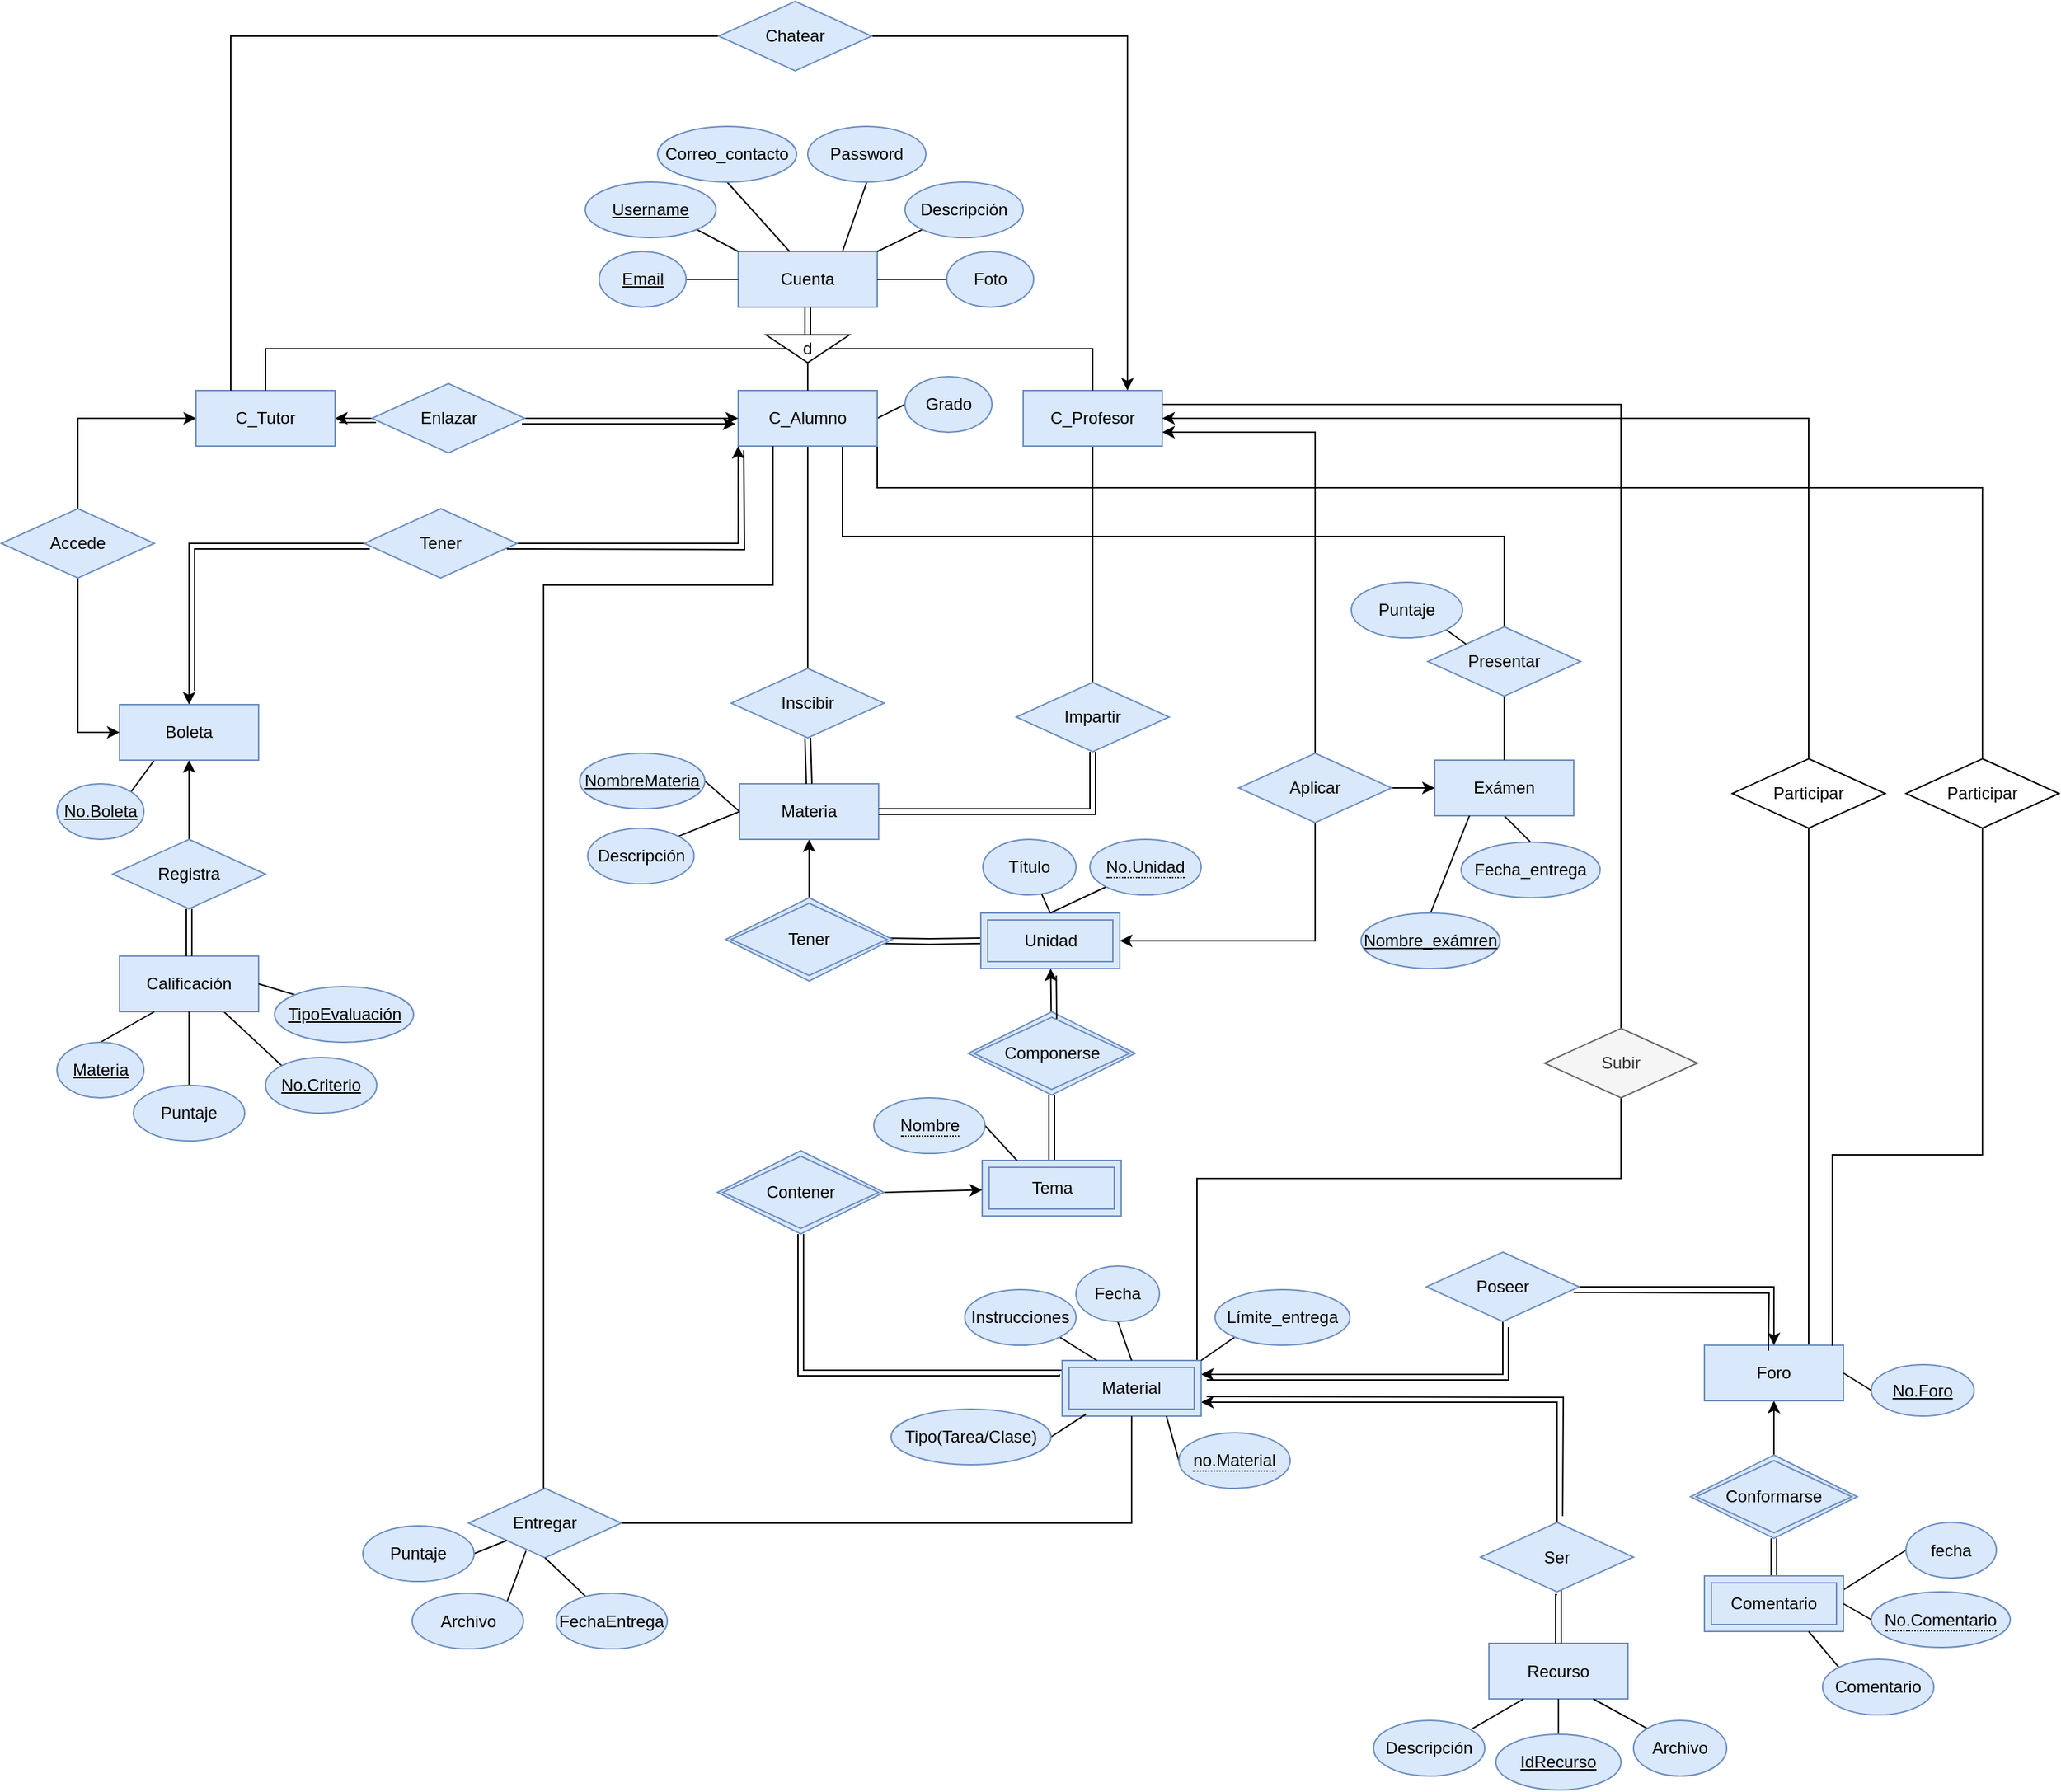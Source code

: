 <mxfile version="13.6.6" type="device"><diagram id="WySbL6MYaq9-6-eBCLSm" name="Page-1"><mxGraphModel dx="1757" dy="566" grid="1" gridSize="10" guides="1" tooltips="1" connect="1" arrows="1" fold="1" page="1" pageScale="1" pageWidth="827" pageHeight="1169" math="0" shadow="0"><root><mxCell id="0"/><mxCell id="1" parent="0"/><mxCell id="_oLDaDZmC-mswUm75l76-1" style="edgeStyle=orthogonalEdgeStyle;rounded=0;orthogonalLoop=1;jettySize=auto;html=1;exitX=0.5;exitY=1;exitDx=0;exitDy=0;endArrow=none;endFill=0;shape=link;" parent="1" source="mYcBq6DHK4GSFXel-w4P-1" target="mYcBq6DHK4GSFXel-w4P-11" edge="1"><mxGeometry relative="1" as="geometry"/></mxCell><mxCell id="mYcBq6DHK4GSFXel-w4P-1" value="Cuenta" style="rounded=0;whiteSpace=wrap;html=1;fillColor=#dae8fc;strokeColor=#6c8ebf;" parent="1" vertex="1"><mxGeometry x="430" y="290" width="100" height="40" as="geometry"/></mxCell><mxCell id="_oLDaDZmC-mswUm75l76-26" style="edgeStyle=orthogonalEdgeStyle;rounded=0;orthogonalLoop=1;jettySize=auto;html=1;exitX=1;exitY=0.5;exitDx=0;exitDy=0;entryX=0;entryY=0.5;entryDx=0;entryDy=0;endArrow=none;endFill=0;startArrow=classic;startFill=1;" parent="1" source="mYcBq6DHK4GSFXel-w4P-2" target="_oLDaDZmC-mswUm75l76-25" edge="1"><mxGeometry relative="1" as="geometry"/></mxCell><mxCell id="_oLDaDZmC-mswUm75l76-210" style="edgeStyle=orthogonalEdgeStyle;rounded=0;orthogonalLoop=1;jettySize=auto;html=1;exitX=0;exitY=0.5;exitDx=0;exitDy=0;entryX=0.5;entryY=0;entryDx=0;entryDy=0;endArrow=none;endFill=0;startArrow=classic;startFill=1;" parent="1" source="mYcBq6DHK4GSFXel-w4P-2" target="_oLDaDZmC-mswUm75l76-209" edge="1"><mxGeometry relative="1" as="geometry"/></mxCell><mxCell id="mYcBq6DHK4GSFXel-w4P-2" value="C_Tutor" style="rounded=0;whiteSpace=wrap;html=1;fillColor=#dae8fc;strokeColor=#6c8ebf;" parent="1" vertex="1"><mxGeometry x="40" y="390" width="100" height="40" as="geometry"/></mxCell><mxCell id="_oLDaDZmC-mswUm75l76-12" style="edgeStyle=none;rounded=0;orthogonalLoop=1;jettySize=auto;html=1;exitX=0.5;exitY=1;exitDx=0;exitDy=0;endArrow=none;endFill=0;" parent="1" source="mYcBq6DHK4GSFXel-w4P-3" target="_oLDaDZmC-mswUm75l76-11" edge="1"><mxGeometry relative="1" as="geometry"/></mxCell><mxCell id="_oLDaDZmC-mswUm75l76-102" style="rounded=0;orthogonalLoop=1;jettySize=auto;html=1;exitX=1;exitY=0.5;exitDx=0;exitDy=0;entryX=0;entryY=0.5;entryDx=0;entryDy=0;endArrow=none;endFill=0;" parent="1" source="mYcBq6DHK4GSFXel-w4P-3" target="_oLDaDZmC-mswUm75l76-101" edge="1"><mxGeometry relative="1" as="geometry"/></mxCell><mxCell id="_oLDaDZmC-mswUm75l76-193" style="edgeStyle=orthogonalEdgeStyle;rounded=0;orthogonalLoop=1;jettySize=auto;html=1;exitX=0.75;exitY=1;exitDx=0;exitDy=0;entryX=0.5;entryY=0;entryDx=0;entryDy=0;endArrow=none;endFill=0;" parent="1" source="mYcBq6DHK4GSFXel-w4P-3" target="_oLDaDZmC-mswUm75l76-191" edge="1"><mxGeometry relative="1" as="geometry"/></mxCell><mxCell id="AHeeA7JAbzHC7qbtWUAw-14" style="edgeStyle=orthogonalEdgeStyle;rounded=0;orthogonalLoop=1;jettySize=auto;html=1;exitX=1;exitY=1;exitDx=0;exitDy=0;endArrow=none;endFill=0;entryX=0.5;entryY=0;entryDx=0;entryDy=0;" parent="1" source="mYcBq6DHK4GSFXel-w4P-3" target="AHeeA7JAbzHC7qbtWUAw-15" edge="1"><mxGeometry relative="1" as="geometry"><mxPoint x="1310" y="510" as="targetPoint"/><Array as="points"><mxPoint x="530" y="460"/><mxPoint x="1325" y="460"/></Array></mxGeometry></mxCell><mxCell id="mYcBq6DHK4GSFXel-w4P-3" value="C_Alumno" style="rounded=0;whiteSpace=wrap;html=1;fillColor=#dae8fc;strokeColor=#6c8ebf;" parent="1" vertex="1"><mxGeometry x="430" y="390" width="100" height="40" as="geometry"/></mxCell><mxCell id="_oLDaDZmC-mswUm75l76-15" style="edgeStyle=orthogonalEdgeStyle;rounded=0;orthogonalLoop=1;jettySize=auto;html=1;exitX=0.5;exitY=1;exitDx=0;exitDy=0;entryX=0.5;entryY=0;entryDx=0;entryDy=0;endArrow=none;endFill=0;" parent="1" source="mYcBq6DHK4GSFXel-w4P-4" target="_oLDaDZmC-mswUm75l76-14" edge="1"><mxGeometry relative="1" as="geometry"/></mxCell><mxCell id="_oLDaDZmC-mswUm75l76-77" style="edgeStyle=orthogonalEdgeStyle;rounded=0;orthogonalLoop=1;jettySize=auto;html=1;exitX=1;exitY=0.25;exitDx=0;exitDy=0;entryX=0.5;entryY=0;entryDx=0;entryDy=0;endArrow=none;endFill=0;" parent="1" source="mYcBq6DHK4GSFXel-w4P-4" target="_oLDaDZmC-mswUm75l76-56" edge="1"><mxGeometry relative="1" as="geometry"><Array as="points"><mxPoint x="1065" y="400"/></Array></mxGeometry></mxCell><mxCell id="_oLDaDZmC-mswUm75l76-78" style="edgeStyle=orthogonalEdgeStyle;rounded=0;orthogonalLoop=1;jettySize=auto;html=1;exitX=1;exitY=0.75;exitDx=0;exitDy=0;entryX=0.5;entryY=0;entryDx=0;entryDy=0;endArrow=none;endFill=0;startArrow=classic;startFill=1;" parent="1" source="mYcBq6DHK4GSFXel-w4P-4" target="_oLDaDZmC-mswUm75l76-59" edge="1"><mxGeometry relative="1" as="geometry"/></mxCell><mxCell id="AHeeA7JAbzHC7qbtWUAw-11" style="edgeStyle=orthogonalEdgeStyle;rounded=0;orthogonalLoop=1;jettySize=auto;html=1;exitX=0.5;exitY=1;exitDx=0;exitDy=0;entryX=0.75;entryY=0;entryDx=0;entryDy=0;endArrow=none;endFill=0;" parent="1" source="AHeeA7JAbzHC7qbtWUAw-12" target="_oLDaDZmC-mswUm75l76-81" edge="1"><mxGeometry relative="1" as="geometry"/></mxCell><mxCell id="mYcBq6DHK4GSFXel-w4P-4" value="C_Profesor" style="rounded=0;whiteSpace=wrap;html=1;fillColor=#dae8fc;strokeColor=#6c8ebf;" parent="1" vertex="1"><mxGeometry x="635" y="390" width="100" height="40" as="geometry"/></mxCell><mxCell id="mYcBq6DHK4GSFXel-w4P-6" style="rounded=0;orthogonalLoop=1;jettySize=auto;html=1;exitX=1;exitY=1;exitDx=0;exitDy=0;entryX=0;entryY=0;entryDx=0;entryDy=0;endArrow=none;endFill=0;" parent="1" source="mYcBq6DHK4GSFXel-w4P-5" target="mYcBq6DHK4GSFXel-w4P-1" edge="1"><mxGeometry relative="1" as="geometry"/></mxCell><mxCell id="mYcBq6DHK4GSFXel-w4P-5" value="Username" style="ellipse;whiteSpace=wrap;html=1;fontStyle=4;fillColor=#dae8fc;strokeColor=#6c8ebf;" parent="1" vertex="1"><mxGeometry x="320" y="240" width="94" height="40" as="geometry"/></mxCell><mxCell id="mYcBq6DHK4GSFXel-w4P-8" style="edgeStyle=none;rounded=0;orthogonalLoop=1;jettySize=auto;html=1;exitX=0.5;exitY=1;exitDx=0;exitDy=0;entryX=0.75;entryY=0;entryDx=0;entryDy=0;endArrow=none;endFill=0;" parent="1" source="mYcBq6DHK4GSFXel-w4P-7" target="mYcBq6DHK4GSFXel-w4P-1" edge="1"><mxGeometry relative="1" as="geometry"/></mxCell><mxCell id="mYcBq6DHK4GSFXel-w4P-7" value="Password" style="ellipse;whiteSpace=wrap;html=1;fontStyle=0;fillColor=#dae8fc;strokeColor=#6c8ebf;" parent="1" vertex="1"><mxGeometry x="480" y="200" width="85" height="40" as="geometry"/></mxCell><mxCell id="mYcBq6DHK4GSFXel-w4P-10" style="edgeStyle=none;rounded=0;orthogonalLoop=1;jettySize=auto;html=1;exitX=0;exitY=1;exitDx=0;exitDy=0;entryX=1;entryY=0;entryDx=0;entryDy=0;endArrow=none;endFill=0;" parent="1" source="mYcBq6DHK4GSFXel-w4P-9" target="mYcBq6DHK4GSFXel-w4P-1" edge="1"><mxGeometry relative="1" as="geometry"/></mxCell><mxCell id="mYcBq6DHK4GSFXel-w4P-9" value="Descripción" style="ellipse;whiteSpace=wrap;html=1;fillColor=#dae8fc;strokeColor=#6c8ebf;" parent="1" vertex="1"><mxGeometry x="550" y="240" width="85" height="40" as="geometry"/></mxCell><mxCell id="_oLDaDZmC-mswUm75l76-2" style="edgeStyle=orthogonalEdgeStyle;rounded=0;orthogonalLoop=1;jettySize=auto;html=1;exitX=0.5;exitY=1;exitDx=0;exitDy=0;entryX=0.5;entryY=0;entryDx=0;entryDy=0;endArrow=none;endFill=0;" parent="1" source="mYcBq6DHK4GSFXel-w4P-11" target="mYcBq6DHK4GSFXel-w4P-2" edge="1"><mxGeometry relative="1" as="geometry"/></mxCell><mxCell id="_oLDaDZmC-mswUm75l76-3" style="edgeStyle=orthogonalEdgeStyle;rounded=0;orthogonalLoop=1;jettySize=auto;html=1;exitX=1;exitY=0.5;exitDx=0;exitDy=0;entryX=0.5;entryY=0;entryDx=0;entryDy=0;endArrow=none;endFill=0;" parent="1" source="mYcBq6DHK4GSFXel-w4P-11" target="mYcBq6DHK4GSFXel-w4P-3" edge="1"><mxGeometry relative="1" as="geometry"/></mxCell><mxCell id="_oLDaDZmC-mswUm75l76-4" style="edgeStyle=orthogonalEdgeStyle;rounded=0;orthogonalLoop=1;jettySize=auto;html=1;exitX=0.5;exitY=0;exitDx=0;exitDy=0;entryX=0.5;entryY=0;entryDx=0;entryDy=0;endArrow=none;endFill=0;" parent="1" source="mYcBq6DHK4GSFXel-w4P-11" target="mYcBq6DHK4GSFXel-w4P-4" edge="1"><mxGeometry relative="1" as="geometry"/></mxCell><mxCell id="mYcBq6DHK4GSFXel-w4P-11" value="" style="triangle;whiteSpace=wrap;html=1;rotation=90;" parent="1" vertex="1"><mxGeometry x="470" y="330" width="20" height="60" as="geometry"/></mxCell><mxCell id="_oLDaDZmC-mswUm75l76-5" value="d" style="text;html=1;align=center;verticalAlign=middle;whiteSpace=wrap;rounded=0;" parent="1" vertex="1"><mxGeometry x="460" y="350" width="40" height="20" as="geometry"/></mxCell><mxCell id="_oLDaDZmC-mswUm75l76-7" style="edgeStyle=orthogonalEdgeStyle;rounded=0;orthogonalLoop=1;jettySize=auto;html=1;exitX=0;exitY=0.5;exitDx=0;exitDy=0;entryX=1;entryY=0.5;entryDx=0;entryDy=0;endArrow=none;endFill=0;" parent="1" source="_oLDaDZmC-mswUm75l76-6" target="mYcBq6DHK4GSFXel-w4P-1" edge="1"><mxGeometry relative="1" as="geometry"/></mxCell><mxCell id="_oLDaDZmC-mswUm75l76-6" value="Foto" style="ellipse;whiteSpace=wrap;html=1;fillColor=#dae8fc;strokeColor=#6c8ebf;" parent="1" vertex="1"><mxGeometry x="580" y="290" width="62.5" height="40" as="geometry"/></mxCell><mxCell id="_oLDaDZmC-mswUm75l76-9" style="rounded=0;orthogonalLoop=1;jettySize=auto;html=1;exitX=0.5;exitY=1;exitDx=0;exitDy=0;entryX=0.37;entryY=0;entryDx=0;entryDy=0;entryPerimeter=0;endArrow=none;endFill=0;" parent="1" source="_oLDaDZmC-mswUm75l76-8" target="mYcBq6DHK4GSFXel-w4P-1" edge="1"><mxGeometry relative="1" as="geometry"/></mxCell><mxCell id="_oLDaDZmC-mswUm75l76-8" value="Correo_contacto" style="ellipse;whiteSpace=wrap;html=1;fillColor=#dae8fc;strokeColor=#6c8ebf;" parent="1" vertex="1"><mxGeometry x="372" y="200" width="100" height="40" as="geometry"/></mxCell><mxCell id="_oLDaDZmC-mswUm75l76-18" style="edgeStyle=orthogonalEdgeStyle;rounded=0;orthogonalLoop=1;jettySize=auto;html=1;exitX=0.5;exitY=1;exitDx=0;exitDy=0;endArrow=none;endFill=0;startArrow=classic;startFill=1;" parent="1" source="_oLDaDZmC-mswUm75l76-10" target="_oLDaDZmC-mswUm75l76-108" edge="1"><mxGeometry relative="1" as="geometry"><mxPoint x="481" y="746" as="targetPoint"/></mxGeometry></mxCell><mxCell id="_oLDaDZmC-mswUm75l76-10" value="Materia" style="rounded=0;whiteSpace=wrap;html=1;fillColor=#dae8fc;strokeColor=#6c8ebf;" parent="1" vertex="1"><mxGeometry x="431" y="673" width="100" height="40" as="geometry"/></mxCell><mxCell id="_oLDaDZmC-mswUm75l76-153" style="edgeStyle=none;rounded=0;orthogonalLoop=1;jettySize=auto;html=1;exitX=0.5;exitY=1;exitDx=0;exitDy=0;entryX=0.5;entryY=0;entryDx=0;entryDy=0;endArrow=none;endFill=0;shape=link;" parent="1" source="_oLDaDZmC-mswUm75l76-11" target="_oLDaDZmC-mswUm75l76-10" edge="1"><mxGeometry relative="1" as="geometry"/></mxCell><mxCell id="_oLDaDZmC-mswUm75l76-11" value="Inscibir" style="shape=rhombus;perimeter=rhombusPerimeter;whiteSpace=wrap;html=1;align=center;fillColor=#dae8fc;strokeColor=#6c8ebf;" parent="1" vertex="1"><mxGeometry x="425" y="590" width="110" height="50" as="geometry"/></mxCell><mxCell id="_oLDaDZmC-mswUm75l76-16" style="edgeStyle=orthogonalEdgeStyle;rounded=0;orthogonalLoop=1;jettySize=auto;html=1;exitX=0.5;exitY=1;exitDx=0;exitDy=0;entryX=1;entryY=0.5;entryDx=0;entryDy=0;endArrow=none;endFill=0;shape=link;" parent="1" source="_oLDaDZmC-mswUm75l76-14" target="_oLDaDZmC-mswUm75l76-10" edge="1"><mxGeometry relative="1" as="geometry"><mxPoint x="685" y="627" as="sourcePoint"/></mxGeometry></mxCell><mxCell id="_oLDaDZmC-mswUm75l76-14" value="Impartir" style="shape=rhombus;perimeter=rhombusPerimeter;whiteSpace=wrap;html=1;align=center;fillColor=#dae8fc;strokeColor=#6c8ebf;" parent="1" vertex="1"><mxGeometry x="630" y="600" width="110" height="50" as="geometry"/></mxCell><mxCell id="_oLDaDZmC-mswUm75l76-22" style="edgeStyle=orthogonalEdgeStyle;rounded=0;orthogonalLoop=1;jettySize=auto;html=1;endArrow=none;endFill=0;shape=link;" parent="1" target="_oLDaDZmC-mswUm75l76-109" edge="1"><mxGeometry relative="1" as="geometry"><mxPoint x="530" y="786" as="sourcePoint"/><mxPoint x="520" y="786" as="targetPoint"/></mxGeometry></mxCell><mxCell id="_oLDaDZmC-mswUm75l76-74" style="edgeStyle=none;rounded=0;orthogonalLoop=1;jettySize=auto;html=1;endArrow=none;endFill=0;startArrow=classic;startFill=1;" parent="1" source="_oLDaDZmC-mswUm75l76-109" target="_oLDaDZmC-mswUm75l76-117" edge="1"><mxGeometry relative="1" as="geometry"><mxPoint x="654.5" y="792" as="sourcePoint"/><mxPoint x="654.5" y="840" as="targetPoint"/></mxGeometry></mxCell><mxCell id="_oLDaDZmC-mswUm75l76-27" style="edgeStyle=orthogonalEdgeStyle;rounded=0;orthogonalLoop=1;jettySize=auto;html=1;exitX=1;exitY=0.5;exitDx=0;exitDy=0;entryX=0;entryY=0.5;entryDx=0;entryDy=0;endArrow=classic;endFill=1;" parent="1" source="_oLDaDZmC-mswUm75l76-25" target="mYcBq6DHK4GSFXel-w4P-3" edge="1"><mxGeometry relative="1" as="geometry"/></mxCell><mxCell id="_oLDaDZmC-mswUm75l76-25" value="Enlazar" style="shape=rhombus;perimeter=rhombusPerimeter;whiteSpace=wrap;html=1;align=center;fillColor=#dae8fc;strokeColor=#6c8ebf;" parent="1" vertex="1"><mxGeometry x="166.5" y="385" width="110" height="50" as="geometry"/></mxCell><mxCell id="_oLDaDZmC-mswUm75l76-99" style="edgeStyle=orthogonalEdgeStyle;rounded=0;orthogonalLoop=1;jettySize=auto;html=1;exitX=1;exitY=0.25;exitDx=0;exitDy=0;entryX=0.5;entryY=1;entryDx=0;entryDy=0;endArrow=none;endFill=0;startArrow=classic;startFill=1;" parent="1" source="_oLDaDZmC-mswUm75l76-129" target="_oLDaDZmC-mswUm75l76-98" edge="1"><mxGeometry relative="1" as="geometry"><mxPoint x="700" y="1088.0" as="sourcePoint"/><Array as="points"><mxPoint x="980" y="1098"/></Array></mxGeometry></mxCell><mxCell id="_oLDaDZmC-mswUm75l76-124" style="edgeStyle=orthogonalEdgeStyle;rounded=0;orthogonalLoop=1;jettySize=auto;html=1;exitX=1;exitY=0;exitDx=0;exitDy=0;entryX=0.5;entryY=1;entryDx=0;entryDy=0;endArrow=none;endFill=0;" parent="1" source="_oLDaDZmC-mswUm75l76-129" target="_oLDaDZmC-mswUm75l76-56" edge="1"><mxGeometry relative="1" as="geometry"><mxPoint x="750" y="1078.0" as="sourcePoint"/><Array as="points"><mxPoint x="760" y="1088"/><mxPoint x="760" y="957"/><mxPoint x="1065" y="957"/></Array></mxGeometry></mxCell><mxCell id="_oLDaDZmC-mswUm75l76-32" value="Recurso" style="rounded=0;whiteSpace=wrap;html=1;fillColor=#dae8fc;strokeColor=#6c8ebf;" parent="1" vertex="1"><mxGeometry x="970" y="1291.5" width="100" height="40" as="geometry"/></mxCell><mxCell id="_oLDaDZmC-mswUm75l76-45" style="edgeStyle=orthogonalEdgeStyle;rounded=0;orthogonalLoop=1;jettySize=auto;html=1;exitX=0.5;exitY=1;exitDx=0;exitDy=0;endArrow=none;endFill=0;shape=link;" parent="1" source="_oLDaDZmC-mswUm75l76-117" target="_oLDaDZmC-mswUm75l76-118" edge="1"><mxGeometry relative="1" as="geometry"><mxPoint x="570" y="890" as="sourcePoint"/><mxPoint x="570" y="944" as="targetPoint"/></mxGeometry></mxCell><mxCell id="_oLDaDZmC-mswUm75l76-56" value="Subir" style="shape=rhombus;perimeter=rhombusPerimeter;whiteSpace=wrap;html=1;align=center;fillColor=#f5f5f5;strokeColor=#666666;fontColor=#333333;" parent="1" vertex="1"><mxGeometry x="1010" y="849" width="110" height="50" as="geometry"/></mxCell><mxCell id="_oLDaDZmC-mswUm75l76-60" style="edgeStyle=orthogonalEdgeStyle;rounded=0;orthogonalLoop=1;jettySize=auto;html=1;exitX=0.5;exitY=1;exitDx=0;exitDy=0;endArrow=classic;endFill=1;startArrow=none;startFill=0;" parent="1" source="_oLDaDZmC-mswUm75l76-59" target="_oLDaDZmC-mswUm75l76-109" edge="1"><mxGeometry relative="1" as="geometry"><mxPoint x="620" y="786" as="targetPoint"/><Array as="points"><mxPoint x="845" y="786"/></Array></mxGeometry></mxCell><mxCell id="_oLDaDZmC-mswUm75l76-63" style="edgeStyle=orthogonalEdgeStyle;rounded=0;orthogonalLoop=1;jettySize=auto;html=1;exitX=1;exitY=0.5;exitDx=0;exitDy=0;endArrow=classic;endFill=1;" parent="1" source="_oLDaDZmC-mswUm75l76-59" target="_oLDaDZmC-mswUm75l76-61" edge="1"><mxGeometry relative="1" as="geometry"/></mxCell><mxCell id="_oLDaDZmC-mswUm75l76-59" value="Aplicar" style="shape=rhombus;perimeter=rhombusPerimeter;whiteSpace=wrap;html=1;align=center;fillColor=#dae8fc;strokeColor=#6c8ebf;" parent="1" vertex="1"><mxGeometry x="790" y="651" width="110" height="50" as="geometry"/></mxCell><mxCell id="_oLDaDZmC-mswUm75l76-164" style="edgeStyle=none;rounded=0;orthogonalLoop=1;jettySize=auto;html=1;exitX=0.5;exitY=1;exitDx=0;exitDy=0;entryX=0.5;entryY=0;entryDx=0;entryDy=0;endArrow=none;endFill=0;" parent="1" source="_oLDaDZmC-mswUm75l76-61" target="_oLDaDZmC-mswUm75l76-163" edge="1"><mxGeometry relative="1" as="geometry"/></mxCell><mxCell id="_oLDaDZmC-mswUm75l76-61" value="Exámen" style="rounded=0;whiteSpace=wrap;html=1;fillColor=#dae8fc;strokeColor=#6c8ebf;" parent="1" vertex="1"><mxGeometry x="931" y="656" width="100" height="40" as="geometry"/></mxCell><mxCell id="_oLDaDZmC-mswUm75l76-79" style="edgeStyle=orthogonalEdgeStyle;rounded=0;orthogonalLoop=1;jettySize=auto;html=1;exitX=0.5;exitY=1;exitDx=0;exitDy=0;entryX=0.5;entryY=0;entryDx=0;entryDy=0;endArrow=none;endFill=0;shape=link;" parent="1" source="_oLDaDZmC-mswUm75l76-64" target="_oLDaDZmC-mswUm75l76-32" edge="1"><mxGeometry relative="1" as="geometry"/></mxCell><mxCell id="_oLDaDZmC-mswUm75l76-64" value="Ser" style="shape=rhombus;perimeter=rhombusPerimeter;whiteSpace=wrap;html=1;align=center;fillColor=#dae8fc;strokeColor=#6c8ebf;" parent="1" vertex="1"><mxGeometry x="964" y="1204.5" width="110" height="50" as="geometry"/></mxCell><mxCell id="_oLDaDZmC-mswUm75l76-72" style="rounded=0;orthogonalLoop=1;jettySize=auto;html=1;exitX=1;exitY=0.5;exitDx=0;exitDy=0;entryX=0;entryY=0.5;entryDx=0;entryDy=0;endArrow=none;endFill=0;" parent="1" source="_oLDaDZmC-mswUm75l76-71" target="_oLDaDZmC-mswUm75l76-10" edge="1"><mxGeometry relative="1" as="geometry"/></mxCell><mxCell id="_oLDaDZmC-mswUm75l76-71" value="NombreMateria" style="ellipse;whiteSpace=wrap;html=1;fontStyle=4;fillColor=#dae8fc;strokeColor=#6c8ebf;" parent="1" vertex="1"><mxGeometry x="316" y="651" width="90" height="40" as="geometry"/></mxCell><mxCell id="_oLDaDZmC-mswUm75l76-80" style="edgeStyle=orthogonalEdgeStyle;rounded=0;orthogonalLoop=1;jettySize=auto;html=1;exitX=0.5;exitY=1;exitDx=0;exitDy=0;endArrow=none;endFill=0;startArrow=classic;startFill=1;" parent="1" source="_oLDaDZmC-mswUm75l76-81" target="AHeeA7JAbzHC7qbtWUAw-4" edge="1"><mxGeometry relative="1" as="geometry"><mxPoint x="1175.067" y="1155.03" as="targetPoint"/></mxGeometry></mxCell><mxCell id="_oLDaDZmC-mswUm75l76-81" value="Foro" style="rounded=0;whiteSpace=wrap;html=1;fillColor=#dae8fc;strokeColor=#6c8ebf;" parent="1" vertex="1"><mxGeometry x="1125" y="1077" width="100" height="40" as="geometry"/></mxCell><mxCell id="_oLDaDZmC-mswUm75l76-83" style="edgeStyle=orthogonalEdgeStyle;rounded=0;orthogonalLoop=1;jettySize=auto;html=1;endArrow=none;endFill=0;shape=link;" parent="1" source="AHeeA7JAbzHC7qbtWUAw-4" target="AHeeA7JAbzHC7qbtWUAw-5" edge="1"><mxGeometry relative="1" as="geometry"><mxPoint x="1175" y="1205" as="sourcePoint"/><mxPoint x="1175" y="1251.5" as="targetPoint"/></mxGeometry></mxCell><mxCell id="_oLDaDZmC-mswUm75l76-100" style="edgeStyle=orthogonalEdgeStyle;rounded=0;orthogonalLoop=1;jettySize=auto;html=1;exitX=1;exitY=0.5;exitDx=0;exitDy=0;entryX=0.5;entryY=0;entryDx=0;entryDy=0;endArrow=classic;endFill=1;" parent="1" source="_oLDaDZmC-mswUm75l76-98" target="_oLDaDZmC-mswUm75l76-81" edge="1"><mxGeometry relative="1" as="geometry"/></mxCell><mxCell id="_oLDaDZmC-mswUm75l76-98" value="Poseer" style="shape=rhombus;perimeter=rhombusPerimeter;whiteSpace=wrap;html=1;align=center;fillColor=#dae8fc;strokeColor=#6c8ebf;" parent="1" vertex="1"><mxGeometry x="925" y="1010" width="110" height="50" as="geometry"/></mxCell><mxCell id="_oLDaDZmC-mswUm75l76-101" value="Grado" style="ellipse;whiteSpace=wrap;html=1;fillColor=#dae8fc;strokeColor=#6c8ebf;" parent="1" vertex="1"><mxGeometry x="550" y="380" width="62.5" height="40" as="geometry"/></mxCell><mxCell id="_oLDaDZmC-mswUm75l76-106" style="edgeStyle=none;rounded=0;orthogonalLoop=1;jettySize=auto;html=1;exitX=1;exitY=0;exitDx=0;exitDy=0;entryX=0;entryY=0.5;entryDx=0;entryDy=0;endArrow=none;endFill=0;" parent="1" source="_oLDaDZmC-mswUm75l76-105" target="_oLDaDZmC-mswUm75l76-10" edge="1"><mxGeometry relative="1" as="geometry"/></mxCell><mxCell id="_oLDaDZmC-mswUm75l76-105" value="Descripción" style="ellipse;whiteSpace=wrap;html=1;fillColor=#dae8fc;strokeColor=#6c8ebf;" parent="1" vertex="1"><mxGeometry x="321.75" y="705" width="76.5" height="40" as="geometry"/></mxCell><mxCell id="_oLDaDZmC-mswUm75l76-108" value="Tener" style="shape=rhombus;double=1;perimeter=rhombusPerimeter;whiteSpace=wrap;html=1;align=center;fillColor=#dae8fc;strokeColor=#6c8ebf;" parent="1" vertex="1"><mxGeometry x="421" y="755" width="120" height="60" as="geometry"/></mxCell><mxCell id="_oLDaDZmC-mswUm75l76-109" value="Unidad" style="shape=ext;margin=3;double=1;whiteSpace=wrap;html=1;align=center;fillColor=#dae8fc;strokeColor=#6c8ebf;" parent="1" vertex="1"><mxGeometry x="604.5" y="766" width="100" height="40" as="geometry"/></mxCell><mxCell id="_oLDaDZmC-mswUm75l76-114" style="edgeStyle=none;rounded=0;orthogonalLoop=1;jettySize=auto;html=1;entryX=0.5;entryY=0;entryDx=0;entryDy=0;endArrow=none;endFill=0;" parent="1" source="_oLDaDZmC-mswUm75l76-110" target="_oLDaDZmC-mswUm75l76-109" edge="1"><mxGeometry relative="1" as="geometry"><mxPoint x="641" y="756" as="sourcePoint"/></mxGeometry></mxCell><mxCell id="_oLDaDZmC-mswUm75l76-110" value="Título" style="ellipse;whiteSpace=wrap;html=1;fillColor=#dae8fc;strokeColor=#6c8ebf;" parent="1" vertex="1"><mxGeometry x="606" y="713" width="67" height="40" as="geometry"/></mxCell><mxCell id="_oLDaDZmC-mswUm75l76-113" style="edgeStyle=none;rounded=0;orthogonalLoop=1;jettySize=auto;html=1;exitX=0;exitY=1;exitDx=0;exitDy=0;entryX=0.5;entryY=0;entryDx=0;entryDy=0;endArrow=none;endFill=0;" parent="1" source="_oLDaDZmC-mswUm75l76-111" target="_oLDaDZmC-mswUm75l76-109" edge="1"><mxGeometry relative="1" as="geometry"><mxPoint x="706.216" y="750.142" as="sourcePoint"/></mxGeometry></mxCell><mxCell id="_oLDaDZmC-mswUm75l76-111" value="&lt;span style=&quot;border-bottom: 1px dotted&quot;&gt;No.Unidad&lt;/span&gt;" style="ellipse;whiteSpace=wrap;html=1;align=center;fillColor=#dae8fc;strokeColor=#6c8ebf;" parent="1" vertex="1"><mxGeometry x="683" y="713" width="80" height="40" as="geometry"/></mxCell><mxCell id="_oLDaDZmC-mswUm75l76-117" value="Componerse" style="shape=rhombus;double=1;perimeter=rhombusPerimeter;whiteSpace=wrap;html=1;align=center;fillColor=#dae8fc;strokeColor=#6c8ebf;" parent="1" vertex="1"><mxGeometry x="595.5" y="837" width="120" height="60" as="geometry"/></mxCell><mxCell id="_oLDaDZmC-mswUm75l76-118" value="Tema" style="shape=ext;margin=3;double=1;whiteSpace=wrap;html=1;align=center;fillColor=#dae8fc;strokeColor=#6c8ebf;" parent="1" vertex="1"><mxGeometry x="605.5" y="944" width="100" height="40" as="geometry"/></mxCell><mxCell id="_oLDaDZmC-mswUm75l76-120" style="edgeStyle=none;rounded=0;orthogonalLoop=1;jettySize=auto;html=1;exitX=1;exitY=0.5;exitDx=0;exitDy=0;entryX=0.25;entryY=0;entryDx=0;entryDy=0;endArrow=none;endFill=0;" parent="1" source="_oLDaDZmC-mswUm75l76-119" target="_oLDaDZmC-mswUm75l76-118" edge="1"><mxGeometry relative="1" as="geometry"/></mxCell><mxCell id="_oLDaDZmC-mswUm75l76-119" value="&lt;span style=&quot;border-bottom: 1px dotted&quot;&gt;Nombre&lt;/span&gt;" style="ellipse;whiteSpace=wrap;html=1;align=center;fillColor=#dae8fc;strokeColor=#6c8ebf;" parent="1" vertex="1"><mxGeometry x="527.5" y="899" width="80" height="40" as="geometry"/></mxCell><mxCell id="_oLDaDZmC-mswUm75l76-127" style="edgeStyle=orthogonalEdgeStyle;rounded=0;orthogonalLoop=1;jettySize=auto;html=1;exitX=0.5;exitY=1;exitDx=0;exitDy=0;entryX=0;entryY=0.25;entryDx=0;entryDy=0;endArrow=none;endFill=0;shape=link;" parent="1" source="_oLDaDZmC-mswUm75l76-126" target="_oLDaDZmC-mswUm75l76-129" edge="1"><mxGeometry relative="1" as="geometry"><mxPoint x="650" y="1108.0" as="targetPoint"/><Array as="points"><mxPoint x="475" y="1097"/><mxPoint x="663" y="1097"/></Array></mxGeometry></mxCell><mxCell id="_oLDaDZmC-mswUm75l76-154" style="edgeStyle=none;rounded=0;orthogonalLoop=1;jettySize=auto;html=1;exitX=1;exitY=0.5;exitDx=0;exitDy=0;endArrow=classic;endFill=1;" parent="1" source="_oLDaDZmC-mswUm75l76-126" target="_oLDaDZmC-mswUm75l76-118" edge="1"><mxGeometry relative="1" as="geometry"/></mxCell><mxCell id="_oLDaDZmC-mswUm75l76-126" value="Contener" style="shape=rhombus;double=1;perimeter=rhombusPerimeter;whiteSpace=wrap;html=1;align=center;fillColor=#dae8fc;strokeColor=#6c8ebf;" parent="1" vertex="1"><mxGeometry x="415" y="937" width="120" height="60" as="geometry"/></mxCell><mxCell id="_oLDaDZmC-mswUm75l76-130" style="edgeStyle=orthogonalEdgeStyle;rounded=0;orthogonalLoop=1;jettySize=auto;html=1;exitX=1;exitY=0.75;exitDx=0;exitDy=0;entryX=0.5;entryY=0;entryDx=0;entryDy=0;endArrow=none;endFill=0;startArrow=classic;startFill=1;" parent="1" source="_oLDaDZmC-mswUm75l76-129" target="_oLDaDZmC-mswUm75l76-64" edge="1"><mxGeometry relative="1" as="geometry"/></mxCell><mxCell id="_oLDaDZmC-mswUm75l76-129" value="Material" style="shape=ext;margin=3;double=1;whiteSpace=wrap;html=1;align=center;fillColor=#dae8fc;strokeColor=#6c8ebf;" parent="1" vertex="1"><mxGeometry x="663" y="1088" width="100" height="40" as="geometry"/></mxCell><mxCell id="_oLDaDZmC-mswUm75l76-132" style="rounded=0;orthogonalLoop=1;jettySize=auto;html=1;exitX=1;exitY=1;exitDx=0;exitDy=0;entryX=0.25;entryY=0;entryDx=0;entryDy=0;endArrow=none;endFill=0;" parent="1" source="_oLDaDZmC-mswUm75l76-131" target="_oLDaDZmC-mswUm75l76-129" edge="1"><mxGeometry relative="1" as="geometry"><mxPoint x="673" y="1057" as="sourcePoint"/></mxGeometry></mxCell><mxCell id="_oLDaDZmC-mswUm75l76-131" value="Instrucciones" style="ellipse;whiteSpace=wrap;html=1;fillColor=#dae8fc;strokeColor=#6c8ebf;" parent="1" vertex="1"><mxGeometry x="593" y="1037" width="80" height="40" as="geometry"/></mxCell><mxCell id="ogl3XBE5iFXGk8ybrAiW-3" style="edgeStyle=none;rounded=0;orthogonalLoop=1;jettySize=auto;html=1;exitX=0;exitY=0.5;exitDx=0;exitDy=0;entryX=0.75;entryY=1;entryDx=0;entryDy=0;startArrow=none;startFill=0;endArrow=none;endFill=0;" parent="1" source="_oLDaDZmC-mswUm75l76-137" target="_oLDaDZmC-mswUm75l76-129" edge="1"><mxGeometry relative="1" as="geometry"/></mxCell><mxCell id="_oLDaDZmC-mswUm75l76-137" value="&lt;span style=&quot;border-bottom: 1px dotted&quot;&gt;no.Material&lt;/span&gt;" style="ellipse;whiteSpace=wrap;html=1;align=center;fillColor=#dae8fc;strokeColor=#6c8ebf;" parent="1" vertex="1"><mxGeometry x="747" y="1140" width="80" height="40" as="geometry"/></mxCell><mxCell id="_oLDaDZmC-mswUm75l76-143" style="edgeStyle=none;rounded=0;orthogonalLoop=1;jettySize=auto;html=1;exitX=0.5;exitY=0;exitDx=0;exitDy=0;entryX=0.5;entryY=1;entryDx=0;entryDy=0;endArrow=none;endFill=0;" parent="1" source="_oLDaDZmC-mswUm75l76-140" target="_oLDaDZmC-mswUm75l76-32" edge="1"><mxGeometry relative="1" as="geometry"/></mxCell><mxCell id="_oLDaDZmC-mswUm75l76-140" value="IdRecurso" style="ellipse;whiteSpace=wrap;html=1;fontStyle=4;fillColor=#dae8fc;strokeColor=#6c8ebf;" parent="1" vertex="1"><mxGeometry x="975" y="1357" width="90" height="40" as="geometry"/></mxCell><mxCell id="_oLDaDZmC-mswUm75l76-144" style="edgeStyle=none;rounded=0;orthogonalLoop=1;jettySize=auto;html=1;exitX=0;exitY=0;exitDx=0;exitDy=0;entryX=0.75;entryY=1;entryDx=0;entryDy=0;endArrow=none;endFill=0;" parent="1" source="_oLDaDZmC-mswUm75l76-141" target="_oLDaDZmC-mswUm75l76-32" edge="1"><mxGeometry relative="1" as="geometry"/></mxCell><mxCell id="_oLDaDZmC-mswUm75l76-141" value="Archivo" style="ellipse;whiteSpace=wrap;html=1;fillColor=#dae8fc;strokeColor=#6c8ebf;" parent="1" vertex="1"><mxGeometry x="1074" y="1347" width="67" height="40" as="geometry"/></mxCell><mxCell id="_oLDaDZmC-mswUm75l76-146" style="edgeStyle=none;rounded=0;orthogonalLoop=1;jettySize=auto;html=1;exitX=1;exitY=0;exitDx=0;exitDy=0;entryX=0.25;entryY=1;entryDx=0;entryDy=0;endArrow=none;endFill=0;" parent="1" target="_oLDaDZmC-mswUm75l76-32" edge="1"><mxGeometry relative="1" as="geometry"><mxPoint x="958.284" y="1352.858" as="sourcePoint"/></mxGeometry></mxCell><mxCell id="_oLDaDZmC-mswUm75l76-145" value="Descripción" style="ellipse;whiteSpace=wrap;html=1;fillColor=#dae8fc;strokeColor=#6c8ebf;" parent="1" vertex="1"><mxGeometry x="887" y="1347" width="80" height="40" as="geometry"/></mxCell><mxCell id="_oLDaDZmC-mswUm75l76-148" style="edgeStyle=none;rounded=0;orthogonalLoop=1;jettySize=auto;html=1;exitX=0.5;exitY=1;exitDx=0;exitDy=0;entryX=0.5;entryY=0;entryDx=0;entryDy=0;endArrow=none;endFill=0;" parent="1" source="_oLDaDZmC-mswUm75l76-147" target="_oLDaDZmC-mswUm75l76-129" edge="1"><mxGeometry relative="1" as="geometry"/></mxCell><mxCell id="_oLDaDZmC-mswUm75l76-147" value="Fecha" style="ellipse;whiteSpace=wrap;html=1;fillColor=#dae8fc;strokeColor=#6c8ebf;" parent="1" vertex="1"><mxGeometry x="673" y="1020" width="60" height="40" as="geometry"/></mxCell><mxCell id="_oLDaDZmC-mswUm75l76-152" style="edgeStyle=none;rounded=0;orthogonalLoop=1;jettySize=auto;html=1;exitX=1;exitY=0.5;exitDx=0;exitDy=0;entryX=0;entryY=0.5;entryDx=0;entryDy=0;endArrow=none;endFill=0;" parent="1" source="_oLDaDZmC-mswUm75l76-151" target="mYcBq6DHK4GSFXel-w4P-1" edge="1"><mxGeometry relative="1" as="geometry"/></mxCell><mxCell id="_oLDaDZmC-mswUm75l76-151" value="Email" style="ellipse;whiteSpace=wrap;html=1;fontStyle=4;fillColor=#dae8fc;strokeColor=#6c8ebf;" parent="1" vertex="1"><mxGeometry x="330" y="290" width="62.5" height="40" as="geometry"/></mxCell><mxCell id="_oLDaDZmC-mswUm75l76-160" style="edgeStyle=orthogonalEdgeStyle;rounded=0;orthogonalLoop=1;jettySize=auto;html=1;exitX=0.5;exitY=0;exitDx=0;exitDy=0;endArrow=none;endFill=0;entryX=0.25;entryY=1;entryDx=0;entryDy=0;startArrow=none;startFill=0;" parent="1" source="_oLDaDZmC-mswUm75l76-156" target="mYcBq6DHK4GSFXel-w4P-3" edge="1"><mxGeometry relative="1" as="geometry"><mxPoint x="245" y="510" as="targetPoint"/><Array as="points"><mxPoint x="290" y="1216"/><mxPoint x="290" y="530"/><mxPoint x="455" y="530"/></Array></mxGeometry></mxCell><mxCell id="_oLDaDZmC-mswUm75l76-162" style="rounded=0;orthogonalLoop=1;jettySize=auto;html=1;exitX=0.376;exitY=0.9;exitDx=0;exitDy=0;entryX=1;entryY=0;entryDx=0;entryDy=0;endArrow=none;endFill=0;exitPerimeter=0;" parent="1" source="_oLDaDZmC-mswUm75l76-156" target="_oLDaDZmC-mswUm75l76-161" edge="1"><mxGeometry relative="1" as="geometry"/></mxCell><mxCell id="_oLDaDZmC-mswUm75l76-172" style="edgeStyle=orthogonalEdgeStyle;rounded=0;orthogonalLoop=1;jettySize=auto;html=1;exitX=1;exitY=0.5;exitDx=0;exitDy=0;entryX=0.5;entryY=1;entryDx=0;entryDy=0;endArrow=none;endFill=0;" parent="1" source="_oLDaDZmC-mswUm75l76-156" target="_oLDaDZmC-mswUm75l76-129" edge="1"><mxGeometry relative="1" as="geometry"><Array as="points"><mxPoint x="713" y="1205"/></Array><mxPoint x="803" y="1243" as="targetPoint"/></mxGeometry></mxCell><mxCell id="_oLDaDZmC-mswUm75l76-156" value="Entregar" style="shape=rhombus;perimeter=rhombusPerimeter;whiteSpace=wrap;html=1;align=center;fillColor=#dae8fc;strokeColor=#6c8ebf;" parent="1" vertex="1"><mxGeometry x="236" y="1180" width="110" height="50" as="geometry"/></mxCell><mxCell id="_oLDaDZmC-mswUm75l76-159" style="rounded=0;orthogonalLoop=1;jettySize=auto;html=1;entryX=0.5;entryY=1;entryDx=0;entryDy=0;endArrow=none;endFill=0;" parent="1" source="_oLDaDZmC-mswUm75l76-158" target="_oLDaDZmC-mswUm75l76-156" edge="1"><mxGeometry relative="1" as="geometry"/></mxCell><mxCell id="_oLDaDZmC-mswUm75l76-158" value="FechaEntrega" style="ellipse;whiteSpace=wrap;html=1;fillColor=#dae8fc;strokeColor=#6c8ebf;" parent="1" vertex="1"><mxGeometry x="299" y="1255.5" width="80" height="40" as="geometry"/></mxCell><mxCell id="_oLDaDZmC-mswUm75l76-161" value="Archivo" style="ellipse;whiteSpace=wrap;html=1;fillColor=#dae8fc;strokeColor=#6c8ebf;" parent="1" vertex="1"><mxGeometry x="195.5" y="1255.5" width="80" height="40" as="geometry"/></mxCell><mxCell id="_oLDaDZmC-mswUm75l76-163" value="Fecha_entrega" style="ellipse;whiteSpace=wrap;html=1;fillColor=#dae8fc;strokeColor=#6c8ebf;" parent="1" vertex="1"><mxGeometry x="950" y="715" width="100" height="40" as="geometry"/></mxCell><mxCell id="_oLDaDZmC-mswUm75l76-169" style="edgeStyle=none;rounded=0;orthogonalLoop=1;jettySize=auto;html=1;exitX=0.5;exitY=0;exitDx=0;exitDy=0;entryX=0.25;entryY=1;entryDx=0;entryDy=0;endArrow=none;endFill=0;" parent="1" source="_oLDaDZmC-mswUm75l76-168" target="_oLDaDZmC-mswUm75l76-61" edge="1"><mxGeometry relative="1" as="geometry"/></mxCell><mxCell id="_oLDaDZmC-mswUm75l76-168" value="Nombre_exámren" style="ellipse;whiteSpace=wrap;html=1;fontStyle=4;fillColor=#dae8fc;strokeColor=#6c8ebf;" parent="1" vertex="1"><mxGeometry x="878" y="766" width="100" height="40" as="geometry"/></mxCell><mxCell id="_oLDaDZmC-mswUm75l76-192" style="edgeStyle=orthogonalEdgeStyle;rounded=0;orthogonalLoop=1;jettySize=auto;html=1;exitX=0.5;exitY=1;exitDx=0;exitDy=0;endArrow=none;endFill=0;" parent="1" source="_oLDaDZmC-mswUm75l76-191" target="_oLDaDZmC-mswUm75l76-61" edge="1"><mxGeometry relative="1" as="geometry"/></mxCell><mxCell id="_oLDaDZmC-mswUm75l76-191" value="Presentar" style="shape=rhombus;perimeter=rhombusPerimeter;whiteSpace=wrap;html=1;align=center;fillColor=#dae8fc;strokeColor=#6c8ebf;" parent="1" vertex="1"><mxGeometry x="926" y="560" width="110" height="50" as="geometry"/></mxCell><mxCell id="5QAZEq-VQBXFBXCPariT-3" style="rounded=0;orthogonalLoop=1;jettySize=auto;html=1;exitX=0.25;exitY=1;exitDx=0;exitDy=0;entryX=1;entryY=0;entryDx=0;entryDy=0;startArrow=none;startFill=0;endArrow=none;endFill=0;" parent="1" source="_oLDaDZmC-mswUm75l76-205" target="5QAZEq-VQBXFBXCPariT-2" edge="1"><mxGeometry relative="1" as="geometry"/></mxCell><mxCell id="5QAZEq-VQBXFBXCPariT-4" style="edgeStyle=orthogonalEdgeStyle;rounded=0;orthogonalLoop=1;jettySize=auto;html=1;exitX=0.5;exitY=0;exitDx=0;exitDy=0;entryX=0;entryY=0.5;entryDx=0;entryDy=0;startArrow=classic;startFill=1;endArrow=none;endFill=0;" parent="1" source="_oLDaDZmC-mswUm75l76-205" target="_oLDaDZmC-mswUm75l76-206" edge="1"><mxGeometry relative="1" as="geometry"/></mxCell><mxCell id="UiUmBEFCA65lFBzvJjOQ-3" style="edgeStyle=orthogonalEdgeStyle;rounded=0;orthogonalLoop=1;jettySize=auto;html=1;exitX=0.5;exitY=1;exitDx=0;exitDy=0;startArrow=classic;startFill=1;endArrow=none;endFill=0;entryX=0.5;entryY=0;entryDx=0;entryDy=0;" parent="1" source="_oLDaDZmC-mswUm75l76-205" target="UiUmBEFCA65lFBzvJjOQ-2" edge="1"><mxGeometry relative="1" as="geometry"><mxPoint x="210" y="550" as="targetPoint"/></mxGeometry></mxCell><mxCell id="_oLDaDZmC-mswUm75l76-205" value="Boleta" style="rounded=0;whiteSpace=wrap;html=1;fillColor=#dae8fc;strokeColor=#6c8ebf;" parent="1" vertex="1"><mxGeometry x="-15" y="616" width="100" height="40" as="geometry"/></mxCell><mxCell id="_oLDaDZmC-mswUm75l76-208" style="edgeStyle=orthogonalEdgeStyle;rounded=0;orthogonalLoop=1;jettySize=auto;html=1;exitX=1;exitY=0.5;exitDx=0;exitDy=0;entryX=0;entryY=1;entryDx=0;entryDy=0;endArrow=classic;endFill=1;" parent="1" source="_oLDaDZmC-mswUm75l76-206" target="mYcBq6DHK4GSFXel-w4P-3" edge="1"><mxGeometry relative="1" as="geometry"/></mxCell><mxCell id="_oLDaDZmC-mswUm75l76-206" value="Tener" style="shape=rhombus;perimeter=rhombusPerimeter;whiteSpace=wrap;html=1;align=center;fillColor=#dae8fc;strokeColor=#6c8ebf;" parent="1" vertex="1"><mxGeometry x="161" y="475" width="110" height="50" as="geometry"/></mxCell><mxCell id="_oLDaDZmC-mswUm75l76-211" style="edgeStyle=orthogonalEdgeStyle;rounded=0;orthogonalLoop=1;jettySize=auto;html=1;exitX=0.5;exitY=1;exitDx=0;exitDy=0;entryX=0;entryY=0.5;entryDx=0;entryDy=0;endArrow=classic;endFill=1;" parent="1" source="_oLDaDZmC-mswUm75l76-209" target="_oLDaDZmC-mswUm75l76-205" edge="1"><mxGeometry relative="1" as="geometry"/></mxCell><mxCell id="_oLDaDZmC-mswUm75l76-209" value="Accede" style="shape=rhombus;perimeter=rhombusPerimeter;whiteSpace=wrap;html=1;align=center;fillColor=#dae8fc;strokeColor=#6c8ebf;" parent="1" vertex="1"><mxGeometry x="-100" y="475" width="110" height="50" as="geometry"/></mxCell><mxCell id="_oLDaDZmC-mswUm75l76-215" style="edgeStyle=orthogonalEdgeStyle;rounded=0;orthogonalLoop=1;jettySize=auto;html=1;exitX=1;exitY=0.5;exitDx=0;exitDy=0;entryX=0;entryY=0.5;entryDx=0;entryDy=0;endArrow=none;endFill=0;startArrow=none;startFill=0;" parent="1" edge="1"><mxGeometry relative="1" as="geometry"><mxPoint x="143" y="413" as="sourcePoint"/><mxPoint x="169.5" y="413" as="targetPoint"/></mxGeometry></mxCell><mxCell id="_oLDaDZmC-mswUm75l76-216" style="edgeStyle=orthogonalEdgeStyle;rounded=0;orthogonalLoop=1;jettySize=auto;html=1;exitX=1;exitY=0.5;exitDx=0;exitDy=0;entryX=0;entryY=0.5;entryDx=0;entryDy=0;endArrow=classic;endFill=1;" parent="1" edge="1"><mxGeometry relative="1" as="geometry"><mxPoint x="274.5" y="414" as="sourcePoint"/><mxPoint x="428" y="414" as="targetPoint"/></mxGeometry></mxCell><mxCell id="_oLDaDZmC-mswUm75l76-222" style="edgeStyle=orthogonalEdgeStyle;rounded=0;orthogonalLoop=1;jettySize=auto;html=1;exitX=1;exitY=0.5;exitDx=0;exitDy=0;entryX=0.75;entryY=0;entryDx=0;entryDy=0;startArrow=none;startFill=0;endArrow=classic;endFill=1;" parent="1" source="_oLDaDZmC-mswUm75l76-220" target="mYcBq6DHK4GSFXel-w4P-4" edge="1"><mxGeometry relative="1" as="geometry"/></mxCell><mxCell id="5QAZEq-VQBXFBXCPariT-1" style="edgeStyle=orthogonalEdgeStyle;rounded=0;orthogonalLoop=1;jettySize=auto;html=1;exitX=0;exitY=0.5;exitDx=0;exitDy=0;entryX=0.25;entryY=0;entryDx=0;entryDy=0;endArrow=none;endFill=0;" parent="1" source="_oLDaDZmC-mswUm75l76-220" target="mYcBq6DHK4GSFXel-w4P-2" edge="1"><mxGeometry relative="1" as="geometry"/></mxCell><mxCell id="_oLDaDZmC-mswUm75l76-220" value="Chatear" style="shape=rhombus;perimeter=rhombusPerimeter;whiteSpace=wrap;html=1;align=center;fillColor=#dae8fc;strokeColor=#6c8ebf;" parent="1" vertex="1"><mxGeometry x="416" y="110" width="110" height="50" as="geometry"/></mxCell><mxCell id="5QAZEq-VQBXFBXCPariT-2" value="No.Boleta" style="ellipse;whiteSpace=wrap;html=1;fontStyle=4;fillColor=#dae8fc;strokeColor=#6c8ebf;" parent="1" vertex="1"><mxGeometry x="-60" y="673" width="62.5" height="40" as="geometry"/></mxCell><mxCell id="5QAZEq-VQBXFBXCPariT-6" style="edgeStyle=orthogonalEdgeStyle;rounded=0;orthogonalLoop=1;jettySize=auto;html=1;startArrow=none;startFill=0;endArrow=none;endFill=0;" parent="1" edge="1"><mxGeometry relative="1" as="geometry"><mxPoint x="39" y="606" as="sourcePoint"/><mxPoint x="165" y="504" as="targetPoint"/><Array as="points"><mxPoint x="39" y="504"/><mxPoint x="165" y="504"/></Array></mxGeometry></mxCell><mxCell id="5QAZEq-VQBXFBXCPariT-7" style="edgeStyle=orthogonalEdgeStyle;rounded=0;orthogonalLoop=1;jettySize=auto;html=1;exitX=0.933;exitY=0.6;exitDx=0;exitDy=0;entryX=0;entryY=1;entryDx=0;entryDy=0;endArrow=none;endFill=0;exitPerimeter=0;" parent="1" edge="1"><mxGeometry relative="1" as="geometry"><mxPoint x="263.63" y="504" as="sourcePoint"/><mxPoint x="434" y="433" as="targetPoint"/></mxGeometry></mxCell><mxCell id="5QAZEq-VQBXFBXCPariT-17" style="edgeStyle=none;rounded=0;orthogonalLoop=1;jettySize=auto;html=1;exitX=1;exitY=0.5;exitDx=0;exitDy=0;entryX=0;entryY=1;entryDx=0;entryDy=0;startArrow=none;startFill=0;endArrow=none;endFill=0;" parent="1" source="5QAZEq-VQBXFBXCPariT-16" target="_oLDaDZmC-mswUm75l76-156" edge="1"><mxGeometry relative="1" as="geometry"/></mxCell><mxCell id="5QAZEq-VQBXFBXCPariT-16" value="Puntaje" style="ellipse;whiteSpace=wrap;html=1;fillColor=#dae8fc;strokeColor=#6c8ebf;" parent="1" vertex="1"><mxGeometry x="160" y="1207" width="80" height="40" as="geometry"/></mxCell><mxCell id="5QAZEq-VQBXFBXCPariT-19" style="edgeStyle=none;rounded=0;orthogonalLoop=1;jettySize=auto;html=1;exitX=1;exitY=1;exitDx=0;exitDy=0;entryX=0;entryY=0;entryDx=0;entryDy=0;startArrow=none;startFill=0;endArrow=none;endFill=0;" parent="1" source="5QAZEq-VQBXFBXCPariT-18" target="_oLDaDZmC-mswUm75l76-191" edge="1"><mxGeometry relative="1" as="geometry"/></mxCell><mxCell id="5QAZEq-VQBXFBXCPariT-18" value="Puntaje" style="ellipse;whiteSpace=wrap;html=1;fillColor=#dae8fc;strokeColor=#6c8ebf;" parent="1" vertex="1"><mxGeometry x="871" y="528" width="80" height="40" as="geometry"/></mxCell><mxCell id="AHeeA7JAbzHC7qbtWUAw-3" style="rounded=0;orthogonalLoop=1;jettySize=auto;html=1;exitX=0;exitY=0.5;exitDx=0;exitDy=0;entryX=1;entryY=0.5;entryDx=0;entryDy=0;endArrow=none;endFill=0;" parent="1" source="AHeeA7JAbzHC7qbtWUAw-2" target="_oLDaDZmC-mswUm75l76-81" edge="1"><mxGeometry relative="1" as="geometry"/></mxCell><mxCell id="AHeeA7JAbzHC7qbtWUAw-2" value="No.Foro" style="ellipse;whiteSpace=wrap;html=1;fontStyle=4;fillColor=#dae8fc;strokeColor=#6c8ebf;" parent="1" vertex="1"><mxGeometry x="1245" y="1091" width="74" height="37" as="geometry"/></mxCell><mxCell id="AHeeA7JAbzHC7qbtWUAw-18" style="rounded=0;orthogonalLoop=1;jettySize=auto;html=1;exitX=1;exitY=0.25;exitDx=0;exitDy=0;entryX=0;entryY=0.5;entryDx=0;entryDy=0;endArrow=none;endFill=0;" parent="1" source="AHeeA7JAbzHC7qbtWUAw-5" target="AHeeA7JAbzHC7qbtWUAw-17" edge="1"><mxGeometry relative="1" as="geometry"/></mxCell><mxCell id="AHeeA7JAbzHC7qbtWUAw-4" value="Conformarse" style="shape=rhombus;double=1;perimeter=rhombusPerimeter;whiteSpace=wrap;html=1;align=center;fillColor=#dae8fc;strokeColor=#6c8ebf;" parent="1" vertex="1"><mxGeometry x="1115" y="1156" width="120" height="60" as="geometry"/></mxCell><mxCell id="AHeeA7JAbzHC7qbtWUAw-5" value="Comentario" style="shape=ext;margin=3;double=1;whiteSpace=wrap;html=1;align=center;fillColor=#dae8fc;strokeColor=#6c8ebf;" parent="1" vertex="1"><mxGeometry x="1125" y="1243" width="100" height="40" as="geometry"/></mxCell><mxCell id="AHeeA7JAbzHC7qbtWUAw-8" style="edgeStyle=none;rounded=0;orthogonalLoop=1;jettySize=auto;html=1;exitX=0;exitY=0.5;exitDx=0;exitDy=0;entryX=1;entryY=0.5;entryDx=0;entryDy=0;endArrow=none;endFill=0;" parent="1" source="AHeeA7JAbzHC7qbtWUAw-7" target="AHeeA7JAbzHC7qbtWUAw-5" edge="1"><mxGeometry relative="1" as="geometry"/></mxCell><mxCell id="AHeeA7JAbzHC7qbtWUAw-7" value="&lt;span style=&quot;border-bottom: 1px dotted&quot;&gt;No.Comentario&lt;/span&gt;" style="ellipse;whiteSpace=wrap;html=1;align=center;fillColor=#dae8fc;strokeColor=#6c8ebf;" parent="1" vertex="1"><mxGeometry x="1245" y="1254.5" width="100" height="40" as="geometry"/></mxCell><mxCell id="AHeeA7JAbzHC7qbtWUAw-10" style="edgeStyle=none;rounded=0;orthogonalLoop=1;jettySize=auto;html=1;exitX=0;exitY=0;exitDx=0;exitDy=0;entryX=0.75;entryY=1;entryDx=0;entryDy=0;endArrow=none;endFill=0;" parent="1" source="AHeeA7JAbzHC7qbtWUAw-9" target="AHeeA7JAbzHC7qbtWUAw-5" edge="1"><mxGeometry relative="1" as="geometry"/></mxCell><mxCell id="AHeeA7JAbzHC7qbtWUAw-9" value="Comentario" style="ellipse;whiteSpace=wrap;html=1;fillColor=#dae8fc;strokeColor=#6c8ebf;" parent="1" vertex="1"><mxGeometry x="1210" y="1303" width="80" height="40" as="geometry"/></mxCell><mxCell id="AHeeA7JAbzHC7qbtWUAw-12" value="Participar" style="shape=rhombus;perimeter=rhombusPerimeter;whiteSpace=wrap;html=1;align=center;" parent="1" vertex="1"><mxGeometry x="1145" y="655" width="110" height="50" as="geometry"/></mxCell><mxCell id="AHeeA7JAbzHC7qbtWUAw-13" style="edgeStyle=orthogonalEdgeStyle;rounded=0;orthogonalLoop=1;jettySize=auto;html=1;exitX=1;exitY=0.5;exitDx=0;exitDy=0;entryX=0.5;entryY=0;entryDx=0;entryDy=0;endArrow=none;endFill=0;startArrow=classic;startFill=1;" parent="1" source="mYcBq6DHK4GSFXel-w4P-4" target="AHeeA7JAbzHC7qbtWUAw-12" edge="1"><mxGeometry relative="1" as="geometry"><mxPoint x="735" y="410" as="sourcePoint"/><mxPoint x="1200" y="1077" as="targetPoint"/></mxGeometry></mxCell><mxCell id="AHeeA7JAbzHC7qbtWUAw-16" style="edgeStyle=orthogonalEdgeStyle;rounded=0;orthogonalLoop=1;jettySize=auto;html=1;exitX=0.5;exitY=1;exitDx=0;exitDy=0;entryX=0.92;entryY=0.008;entryDx=0;entryDy=0;endArrow=none;endFill=0;entryPerimeter=0;" parent="1" source="AHeeA7JAbzHC7qbtWUAw-15" target="_oLDaDZmC-mswUm75l76-81" edge="1"><mxGeometry relative="1" as="geometry"><Array as="points"><mxPoint x="1325" y="940"/><mxPoint x="1217" y="940"/></Array></mxGeometry></mxCell><mxCell id="AHeeA7JAbzHC7qbtWUAw-15" value="Participar" style="shape=rhombus;perimeter=rhombusPerimeter;whiteSpace=wrap;html=1;align=center;" parent="1" vertex="1"><mxGeometry x="1270" y="655" width="110" height="50" as="geometry"/></mxCell><mxCell id="AHeeA7JAbzHC7qbtWUAw-17" value="fecha" style="ellipse;whiteSpace=wrap;html=1;fillColor=#dae8fc;strokeColor=#6c8ebf;" parent="1" vertex="1"><mxGeometry x="1270" y="1204.5" width="65" height="40" as="geometry"/></mxCell><mxCell id="AHeeA7JAbzHC7qbtWUAw-19" style="edgeStyle=none;rounded=0;orthogonalLoop=1;jettySize=auto;html=1;endArrow=none;endFill=0;startArrow=none;startFill=0;" parent="1" edge="1"><mxGeometry relative="1" as="geometry"><mxPoint x="658.747" y="811" as="sourcePoint"/><mxPoint x="659.132" y="842.184" as="targetPoint"/></mxGeometry></mxCell><mxCell id="AHeeA7JAbzHC7qbtWUAw-20" style="edgeStyle=orthogonalEdgeStyle;rounded=0;orthogonalLoop=1;jettySize=auto;html=1;exitX=1;exitY=0.75;exitDx=0;exitDy=0;endArrow=none;endFill=0;startArrow=none;startFill=0;" parent="1" edge="1"><mxGeometry relative="1" as="geometry"><mxPoint x="767" y="1114" as="sourcePoint"/><mxPoint x="1023" y="1200" as="targetPoint"/></mxGeometry></mxCell><mxCell id="AHeeA7JAbzHC7qbtWUAw-21" style="edgeStyle=orthogonalEdgeStyle;rounded=0;orthogonalLoop=1;jettySize=auto;html=1;exitX=1;exitY=0.25;exitDx=0;exitDy=0;entryX=0.5;entryY=1;entryDx=0;entryDy=0;endArrow=none;endFill=0;startArrow=none;startFill=0;" parent="1" edge="1"><mxGeometry relative="1" as="geometry"><mxPoint x="767" y="1102" as="sourcePoint"/><Array as="points"><mxPoint x="984" y="1102"/></Array><mxPoint x="984" y="1064" as="targetPoint"/></mxGeometry></mxCell><mxCell id="AHeeA7JAbzHC7qbtWUAw-22" style="edgeStyle=orthogonalEdgeStyle;rounded=0;orthogonalLoop=1;jettySize=auto;html=1;exitX=1;exitY=0.5;exitDx=0;exitDy=0;entryX=0.5;entryY=0;entryDx=0;entryDy=0;endArrow=none;endFill=0;" parent="1" edge="1"><mxGeometry relative="1" as="geometry"><mxPoint x="1031" y="1039" as="sourcePoint"/><mxPoint x="1171" y="1081" as="targetPoint"/></mxGeometry></mxCell><mxCell id="UiUmBEFCA65lFBzvJjOQ-16" style="edgeStyle=none;rounded=0;orthogonalLoop=1;jettySize=auto;html=1;exitX=0.75;exitY=1;exitDx=0;exitDy=0;entryX=0;entryY=0;entryDx=0;entryDy=0;startArrow=none;startFill=0;endArrow=none;endFill=0;" parent="1" source="UiUmBEFCA65lFBzvJjOQ-1" target="UiUmBEFCA65lFBzvJjOQ-15" edge="1"><mxGeometry relative="1" as="geometry"/></mxCell><mxCell id="UiUmBEFCA65lFBzvJjOQ-1" value="Calificación" style="rounded=0;whiteSpace=wrap;html=1;fillColor=#dae8fc;strokeColor=#6c8ebf;" parent="1" vertex="1"><mxGeometry x="-15" y="797" width="100" height="40" as="geometry"/></mxCell><mxCell id="UiUmBEFCA65lFBzvJjOQ-8" style="edgeStyle=none;rounded=0;orthogonalLoop=1;jettySize=auto;html=1;exitX=0.5;exitY=1;exitDx=0;exitDy=0;entryX=0.5;entryY=0;entryDx=0;entryDy=0;startArrow=none;startFill=0;endArrow=none;endFill=0;shape=link;" parent="1" source="UiUmBEFCA65lFBzvJjOQ-2" target="UiUmBEFCA65lFBzvJjOQ-1" edge="1"><mxGeometry relative="1" as="geometry"/></mxCell><mxCell id="UiUmBEFCA65lFBzvJjOQ-2" value="Registra" style="shape=rhombus;perimeter=rhombusPerimeter;whiteSpace=wrap;html=1;align=center;fillColor=#dae8fc;strokeColor=#6c8ebf;" parent="1" vertex="1"><mxGeometry x="-20" y="713" width="110" height="50" as="geometry"/></mxCell><mxCell id="UiUmBEFCA65lFBzvJjOQ-7" style="edgeStyle=none;rounded=0;orthogonalLoop=1;jettySize=auto;html=1;exitX=0.5;exitY=0;exitDx=0;exitDy=0;startArrow=none;startFill=0;endArrow=none;endFill=0;" parent="1" source="UiUmBEFCA65lFBzvJjOQ-1" target="UiUmBEFCA65lFBzvJjOQ-1" edge="1"><mxGeometry relative="1" as="geometry"/></mxCell><mxCell id="UiUmBEFCA65lFBzvJjOQ-12" style="edgeStyle=none;rounded=0;orthogonalLoop=1;jettySize=auto;html=1;exitX=0.5;exitY=0;exitDx=0;exitDy=0;entryX=0.25;entryY=1;entryDx=0;entryDy=0;startArrow=none;startFill=0;endArrow=none;endFill=0;" parent="1" source="UiUmBEFCA65lFBzvJjOQ-9" target="UiUmBEFCA65lFBzvJjOQ-1" edge="1"><mxGeometry relative="1" as="geometry"/></mxCell><mxCell id="UiUmBEFCA65lFBzvJjOQ-9" value="Materia" style="ellipse;whiteSpace=wrap;html=1;fontStyle=4;fillColor=#dae8fc;strokeColor=#6c8ebf;" parent="1" vertex="1"><mxGeometry x="-60" y="859" width="62.5" height="40" as="geometry"/></mxCell><mxCell id="UiUmBEFCA65lFBzvJjOQ-14" style="edgeStyle=none;rounded=0;orthogonalLoop=1;jettySize=auto;html=1;exitX=0.5;exitY=0;exitDx=0;exitDy=0;entryX=0.5;entryY=1;entryDx=0;entryDy=0;startArrow=none;startFill=0;endArrow=none;endFill=0;" parent="1" source="UiUmBEFCA65lFBzvJjOQ-10" target="UiUmBEFCA65lFBzvJjOQ-1" edge="1"><mxGeometry relative="1" as="geometry"/></mxCell><mxCell id="UiUmBEFCA65lFBzvJjOQ-10" value="Puntaje" style="ellipse;whiteSpace=wrap;html=1;fillColor=#dae8fc;strokeColor=#6c8ebf;" parent="1" vertex="1"><mxGeometry x="-5" y="890" width="80" height="40" as="geometry"/></mxCell><mxCell id="UiUmBEFCA65lFBzvJjOQ-13" style="edgeStyle=none;rounded=0;orthogonalLoop=1;jettySize=auto;html=1;exitX=0;exitY=0;exitDx=0;exitDy=0;entryX=1;entryY=0.5;entryDx=0;entryDy=0;startArrow=none;startFill=0;endArrow=none;endFill=0;" parent="1" source="UiUmBEFCA65lFBzvJjOQ-11" target="UiUmBEFCA65lFBzvJjOQ-1" edge="1"><mxGeometry relative="1" as="geometry"/></mxCell><mxCell id="UiUmBEFCA65lFBzvJjOQ-11" value="TipoEvaluación" style="ellipse;whiteSpace=wrap;html=1;fontStyle=4;fillColor=#dae8fc;strokeColor=#6c8ebf;" parent="1" vertex="1"><mxGeometry x="96.5" y="819" width="100" height="40" as="geometry"/></mxCell><mxCell id="UiUmBEFCA65lFBzvJjOQ-15" value="No.Criterio" style="ellipse;whiteSpace=wrap;html=1;fontStyle=4;fillColor=#dae8fc;strokeColor=#6c8ebf;" parent="1" vertex="1"><mxGeometry x="90" y="870" width="80" height="40" as="geometry"/></mxCell><mxCell id="ogl3XBE5iFXGk8ybrAiW-2" style="rounded=0;orthogonalLoop=1;jettySize=auto;html=1;exitX=1;exitY=0.5;exitDx=0;exitDy=0;entryX=0.172;entryY=0.965;entryDx=0;entryDy=0;entryPerimeter=0;startArrow=none;startFill=0;endArrow=none;endFill=0;" parent="1" source="ogl3XBE5iFXGk8ybrAiW-1" target="_oLDaDZmC-mswUm75l76-129" edge="1"><mxGeometry relative="1" as="geometry"/></mxCell><mxCell id="ogl3XBE5iFXGk8ybrAiW-1" value="Tipo(Tarea/Clase)" style="ellipse;whiteSpace=wrap;html=1;fillColor=#dae8fc;strokeColor=#6c8ebf;" parent="1" vertex="1"><mxGeometry x="540" y="1123" width="115" height="40" as="geometry"/></mxCell><mxCell id="ogl3XBE5iFXGk8ybrAiW-5" style="edgeStyle=none;rounded=0;orthogonalLoop=1;jettySize=auto;html=1;exitX=0;exitY=1;exitDx=0;exitDy=0;entryX=1;entryY=0;entryDx=0;entryDy=0;startArrow=none;startFill=0;endArrow=none;endFill=0;" parent="1" source="ogl3XBE5iFXGk8ybrAiW-4" target="_oLDaDZmC-mswUm75l76-129" edge="1"><mxGeometry relative="1" as="geometry"/></mxCell><mxCell id="ogl3XBE5iFXGk8ybrAiW-4" value="Límite_entrega" style="ellipse;whiteSpace=wrap;html=1;fillColor=#dae8fc;strokeColor=#6c8ebf;" parent="1" vertex="1"><mxGeometry x="773" y="1037" width="97" height="40" as="geometry"/></mxCell></root></mxGraphModel></diagram></mxfile>